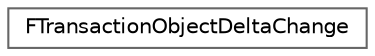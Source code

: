 digraph "Graphical Class Hierarchy"
{
 // INTERACTIVE_SVG=YES
 // LATEX_PDF_SIZE
  bgcolor="transparent";
  edge [fontname=Helvetica,fontsize=10,labelfontname=Helvetica,labelfontsize=10];
  node [fontname=Helvetica,fontsize=10,shape=box,height=0.2,width=0.4];
  rankdir="LR";
  Node0 [id="Node000000",label="FTransactionObjectDeltaChange",height=0.2,width=0.4,color="grey40", fillcolor="white", style="filled",URL="$d2/da6/structFTransactionObjectDeltaChange.html",tooltip="Delta-change information for an object that was transacted."];
}
